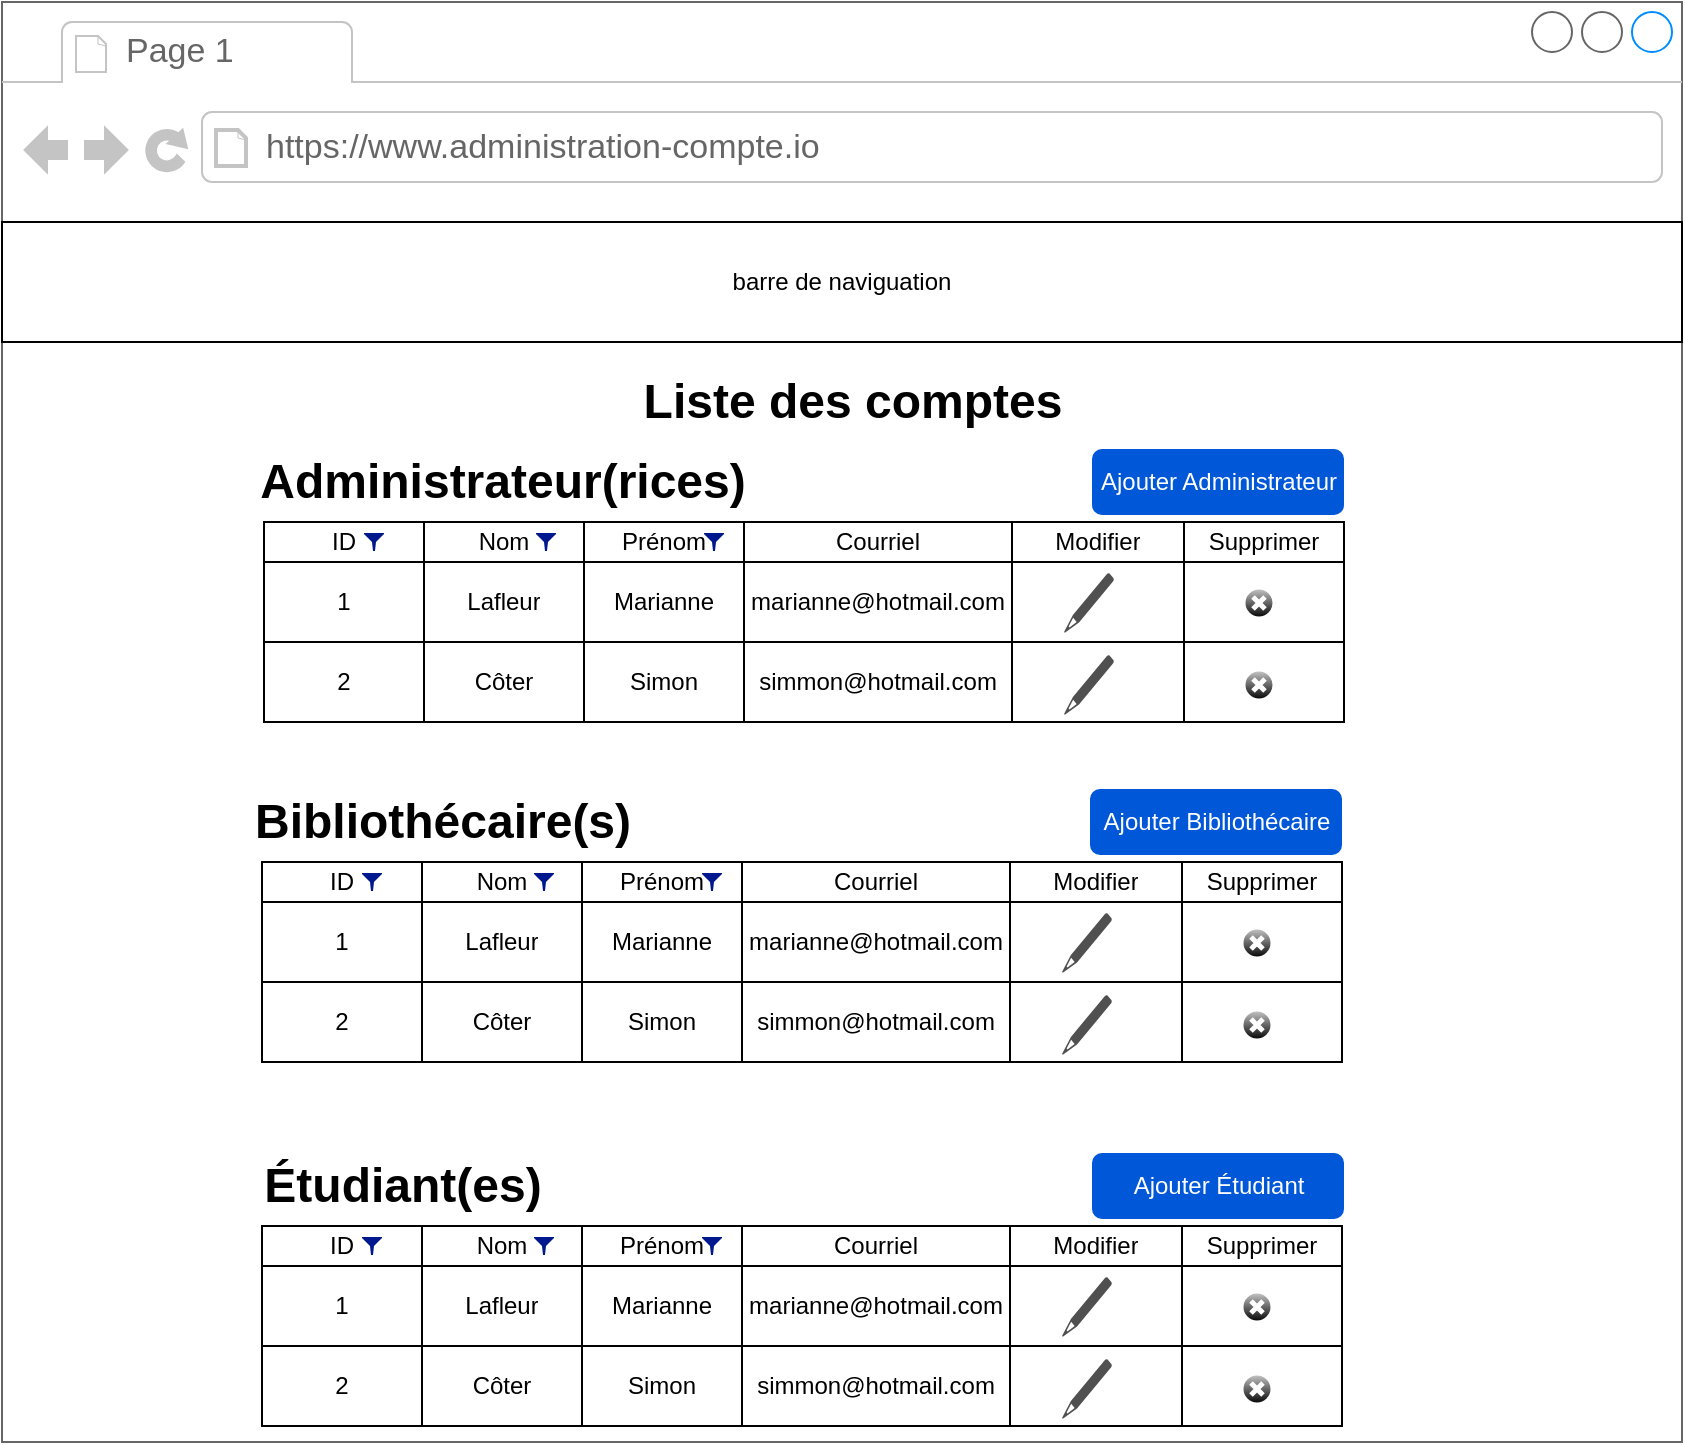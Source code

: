 <mxfile version="20.2.3" type="device"><diagram id="u2oEndh4WiL02rRRweDm" name="Page-1"><mxGraphModel dx="1598" dy="811" grid="1" gridSize="10" guides="1" tooltips="1" connect="1" arrows="1" fold="1" page="1" pageScale="1" pageWidth="850" pageHeight="1100" math="0" shadow="0"><root><mxCell id="0"/><mxCell id="1" parent="0"/><mxCell id="nDLOxH1F5XzUPHNnTNfy-1" value="" style="strokeWidth=1;shadow=0;dashed=0;align=center;html=1;shape=mxgraph.mockup.containers.browserWindow;rSize=0;strokeColor=#666666;strokeColor2=#008cff;strokeColor3=#c4c4c4;mainText=,;recursiveResize=0;" vertex="1" parent="1"><mxGeometry y="20" width="840" height="720" as="geometry"/></mxCell><mxCell id="nDLOxH1F5XzUPHNnTNfy-2" value="Page 1" style="strokeWidth=1;shadow=0;dashed=0;align=center;html=1;shape=mxgraph.mockup.containers.anchor;fontSize=17;fontColor=#666666;align=left;" vertex="1" parent="nDLOxH1F5XzUPHNnTNfy-1"><mxGeometry x="60" y="12" width="110" height="26" as="geometry"/></mxCell><mxCell id="nDLOxH1F5XzUPHNnTNfy-3" value="https://www.administration-compte.io" style="strokeWidth=1;shadow=0;dashed=0;align=center;html=1;shape=mxgraph.mockup.containers.anchor;rSize=0;fontSize=17;fontColor=#666666;align=left;" vertex="1" parent="nDLOxH1F5XzUPHNnTNfy-1"><mxGeometry x="130" y="60" width="250" height="26" as="geometry"/></mxCell><mxCell id="nDLOxH1F5XzUPHNnTNfy-4" value="barre de naviguation" style="rounded=0;whiteSpace=wrap;html=1;" vertex="1" parent="nDLOxH1F5XzUPHNnTNfy-1"><mxGeometry y="110" width="840" height="60" as="geometry"/></mxCell><mxCell id="nDLOxH1F5XzUPHNnTNfy-5" value="Liste des comptes" style="text;strokeColor=none;fillColor=none;html=1;fontSize=24;fontStyle=1;verticalAlign=middle;align=center;" vertex="1" parent="nDLOxH1F5XzUPHNnTNfy-1"><mxGeometry x="375" y="180" width="100" height="40" as="geometry"/></mxCell><mxCell id="nDLOxH1F5XzUPHNnTNfy-29" value="" style="shape=table;html=1;whiteSpace=wrap;startSize=0;container=1;collapsible=0;childLayout=tableLayout;" vertex="1" parent="nDLOxH1F5XzUPHNnTNfy-1"><mxGeometry x="131" y="260" width="240" height="100" as="geometry"/></mxCell><mxCell id="nDLOxH1F5XzUPHNnTNfy-30" value="" style="shape=tableRow;horizontal=0;startSize=0;swimlaneHead=0;swimlaneBody=0;top=0;left=0;bottom=0;right=0;collapsible=0;dropTarget=0;fillColor=none;points=[[0,0.5],[1,0.5]];portConstraint=eastwest;" vertex="1" parent="nDLOxH1F5XzUPHNnTNfy-29"><mxGeometry width="240" height="20" as="geometry"/></mxCell><mxCell id="nDLOxH1F5XzUPHNnTNfy-31" value="ID" style="shape=partialRectangle;html=1;whiteSpace=wrap;connectable=0;fillColor=none;top=0;left=0;bottom=0;right=0;overflow=hidden;" vertex="1" parent="nDLOxH1F5XzUPHNnTNfy-30"><mxGeometry width="80" height="20" as="geometry"><mxRectangle width="80" height="20" as="alternateBounds"/></mxGeometry></mxCell><mxCell id="nDLOxH1F5XzUPHNnTNfy-32" value="Nom" style="shape=partialRectangle;html=1;whiteSpace=wrap;connectable=0;fillColor=none;top=0;left=0;bottom=0;right=0;overflow=hidden;" vertex="1" parent="nDLOxH1F5XzUPHNnTNfy-30"><mxGeometry x="80" width="80" height="20" as="geometry"><mxRectangle width="80" height="20" as="alternateBounds"/></mxGeometry></mxCell><mxCell id="nDLOxH1F5XzUPHNnTNfy-33" value="Prénom" style="shape=partialRectangle;html=1;whiteSpace=wrap;connectable=0;fillColor=none;top=0;left=0;bottom=0;right=0;overflow=hidden;" vertex="1" parent="nDLOxH1F5XzUPHNnTNfy-30"><mxGeometry x="160" width="80" height="20" as="geometry"><mxRectangle width="80" height="20" as="alternateBounds"/></mxGeometry></mxCell><mxCell id="nDLOxH1F5XzUPHNnTNfy-34" value="" style="shape=tableRow;horizontal=0;startSize=0;swimlaneHead=0;swimlaneBody=0;top=0;left=0;bottom=0;right=0;collapsible=0;dropTarget=0;fillColor=none;points=[[0,0.5],[1,0.5]];portConstraint=eastwest;" vertex="1" parent="nDLOxH1F5XzUPHNnTNfy-29"><mxGeometry y="20" width="240" height="40" as="geometry"/></mxCell><mxCell id="nDLOxH1F5XzUPHNnTNfy-35" value="1" style="shape=partialRectangle;html=1;whiteSpace=wrap;connectable=0;fillColor=none;top=0;left=0;bottom=0;right=0;overflow=hidden;" vertex="1" parent="nDLOxH1F5XzUPHNnTNfy-34"><mxGeometry width="80" height="40" as="geometry"><mxRectangle width="80" height="40" as="alternateBounds"/></mxGeometry></mxCell><mxCell id="nDLOxH1F5XzUPHNnTNfy-36" value="Lafleur" style="shape=partialRectangle;html=1;whiteSpace=wrap;connectable=0;fillColor=none;top=0;left=0;bottom=0;right=0;overflow=hidden;" vertex="1" parent="nDLOxH1F5XzUPHNnTNfy-34"><mxGeometry x="80" width="80" height="40" as="geometry"><mxRectangle width="80" height="40" as="alternateBounds"/></mxGeometry></mxCell><mxCell id="nDLOxH1F5XzUPHNnTNfy-37" value="Marianne" style="shape=partialRectangle;html=1;whiteSpace=wrap;connectable=0;fillColor=none;top=0;left=0;bottom=0;right=0;overflow=hidden;" vertex="1" parent="nDLOxH1F5XzUPHNnTNfy-34"><mxGeometry x="160" width="80" height="40" as="geometry"><mxRectangle width="80" height="40" as="alternateBounds"/></mxGeometry></mxCell><mxCell id="nDLOxH1F5XzUPHNnTNfy-38" value="" style="shape=tableRow;horizontal=0;startSize=0;swimlaneHead=0;swimlaneBody=0;top=0;left=0;bottom=0;right=0;collapsible=0;dropTarget=0;fillColor=none;points=[[0,0.5],[1,0.5]];portConstraint=eastwest;" vertex="1" parent="nDLOxH1F5XzUPHNnTNfy-29"><mxGeometry y="60" width="240" height="40" as="geometry"/></mxCell><mxCell id="nDLOxH1F5XzUPHNnTNfy-39" value="2" style="shape=partialRectangle;html=1;whiteSpace=wrap;connectable=0;fillColor=none;top=0;left=0;bottom=0;right=0;overflow=hidden;" vertex="1" parent="nDLOxH1F5XzUPHNnTNfy-38"><mxGeometry width="80" height="40" as="geometry"><mxRectangle width="80" height="40" as="alternateBounds"/></mxGeometry></mxCell><mxCell id="nDLOxH1F5XzUPHNnTNfy-40" value="Côter" style="shape=partialRectangle;html=1;whiteSpace=wrap;connectable=0;fillColor=none;top=0;left=0;bottom=0;right=0;overflow=hidden;" vertex="1" parent="nDLOxH1F5XzUPHNnTNfy-38"><mxGeometry x="80" width="80" height="40" as="geometry"><mxRectangle width="80" height="40" as="alternateBounds"/></mxGeometry></mxCell><mxCell id="nDLOxH1F5XzUPHNnTNfy-41" value="Simon" style="shape=partialRectangle;html=1;whiteSpace=wrap;connectable=0;fillColor=none;top=0;left=0;bottom=0;right=0;overflow=hidden;pointerEvents=1;" vertex="1" parent="nDLOxH1F5XzUPHNnTNfy-38"><mxGeometry x="160" width="80" height="40" as="geometry"><mxRectangle width="80" height="40" as="alternateBounds"/></mxGeometry></mxCell><mxCell id="nDLOxH1F5XzUPHNnTNfy-47" value="" style="shape=table;html=1;whiteSpace=wrap;startSize=0;container=1;collapsible=0;childLayout=tableLayout;" vertex="1" parent="nDLOxH1F5XzUPHNnTNfy-1"><mxGeometry x="371" y="260" width="300" height="100" as="geometry"/></mxCell><mxCell id="nDLOxH1F5XzUPHNnTNfy-48" value="" style="shape=tableRow;horizontal=0;startSize=0;swimlaneHead=0;swimlaneBody=0;top=0;left=0;bottom=0;right=0;collapsible=0;dropTarget=0;fillColor=none;points=[[0,0.5],[1,0.5]];portConstraint=eastwest;" vertex="1" parent="nDLOxH1F5XzUPHNnTNfy-47"><mxGeometry width="300" height="20" as="geometry"/></mxCell><mxCell id="nDLOxH1F5XzUPHNnTNfy-49" value="Courriel" style="shape=partialRectangle;html=1;whiteSpace=wrap;connectable=0;fillColor=none;top=0;left=0;bottom=0;right=0;overflow=hidden;" vertex="1" parent="nDLOxH1F5XzUPHNnTNfy-48"><mxGeometry width="134" height="20" as="geometry"><mxRectangle width="134" height="20" as="alternateBounds"/></mxGeometry></mxCell><mxCell id="nDLOxH1F5XzUPHNnTNfy-50" value="Modifier" style="shape=partialRectangle;html=1;whiteSpace=wrap;connectable=0;fillColor=none;top=0;left=0;bottom=0;right=0;overflow=hidden;" vertex="1" parent="nDLOxH1F5XzUPHNnTNfy-48"><mxGeometry x="134" width="86" height="20" as="geometry"><mxRectangle width="86" height="20" as="alternateBounds"/></mxGeometry></mxCell><mxCell id="nDLOxH1F5XzUPHNnTNfy-51" value="Supprimer" style="shape=partialRectangle;html=1;whiteSpace=wrap;connectable=0;fillColor=none;top=0;left=0;bottom=0;right=0;overflow=hidden;" vertex="1" parent="nDLOxH1F5XzUPHNnTNfy-48"><mxGeometry x="220" width="80" height="20" as="geometry"><mxRectangle width="80" height="20" as="alternateBounds"/></mxGeometry></mxCell><mxCell id="nDLOxH1F5XzUPHNnTNfy-52" value="" style="shape=tableRow;horizontal=0;startSize=0;swimlaneHead=0;swimlaneBody=0;top=0;left=0;bottom=0;right=0;collapsible=0;dropTarget=0;fillColor=none;points=[[0,0.5],[1,0.5]];portConstraint=eastwest;" vertex="1" parent="nDLOxH1F5XzUPHNnTNfy-47"><mxGeometry y="20" width="300" height="40" as="geometry"/></mxCell><mxCell id="nDLOxH1F5XzUPHNnTNfy-53" value="marianne@hotmail.com" style="shape=partialRectangle;html=1;whiteSpace=wrap;connectable=0;fillColor=none;top=0;left=0;bottom=0;right=0;overflow=hidden;" vertex="1" parent="nDLOxH1F5XzUPHNnTNfy-52"><mxGeometry width="134" height="40" as="geometry"><mxRectangle width="134" height="40" as="alternateBounds"/></mxGeometry></mxCell><mxCell id="nDLOxH1F5XzUPHNnTNfy-54" value="" style="shape=partialRectangle;html=1;whiteSpace=wrap;connectable=0;fillColor=none;top=0;left=0;bottom=0;right=0;overflow=hidden;" vertex="1" parent="nDLOxH1F5XzUPHNnTNfy-52"><mxGeometry x="134" width="86" height="40" as="geometry"><mxRectangle width="86" height="40" as="alternateBounds"/></mxGeometry></mxCell><mxCell id="nDLOxH1F5XzUPHNnTNfy-55" value="" style="shape=partialRectangle;html=1;whiteSpace=wrap;connectable=0;fillColor=none;top=0;left=0;bottom=0;right=0;overflow=hidden;" vertex="1" parent="nDLOxH1F5XzUPHNnTNfy-52"><mxGeometry x="220" width="80" height="40" as="geometry"><mxRectangle width="80" height="40" as="alternateBounds"/></mxGeometry></mxCell><mxCell id="nDLOxH1F5XzUPHNnTNfy-56" value="" style="shape=tableRow;horizontal=0;startSize=0;swimlaneHead=0;swimlaneBody=0;top=0;left=0;bottom=0;right=0;collapsible=0;dropTarget=0;fillColor=none;points=[[0,0.5],[1,0.5]];portConstraint=eastwest;" vertex="1" parent="nDLOxH1F5XzUPHNnTNfy-47"><mxGeometry y="60" width="300" height="40" as="geometry"/></mxCell><mxCell id="nDLOxH1F5XzUPHNnTNfy-57" value="simmon@hotmail.com" style="shape=partialRectangle;html=1;whiteSpace=wrap;connectable=0;fillColor=none;top=0;left=0;bottom=0;right=0;overflow=hidden;" vertex="1" parent="nDLOxH1F5XzUPHNnTNfy-56"><mxGeometry width="134" height="40" as="geometry"><mxRectangle width="134" height="40" as="alternateBounds"/></mxGeometry></mxCell><mxCell id="nDLOxH1F5XzUPHNnTNfy-58" value="" style="shape=partialRectangle;html=1;whiteSpace=wrap;connectable=0;fillColor=none;top=0;left=0;bottom=0;right=0;overflow=hidden;" vertex="1" parent="nDLOxH1F5XzUPHNnTNfy-56"><mxGeometry x="134" width="86" height="40" as="geometry"><mxRectangle width="86" height="40" as="alternateBounds"/></mxGeometry></mxCell><mxCell id="nDLOxH1F5XzUPHNnTNfy-59" value="" style="shape=partialRectangle;html=1;whiteSpace=wrap;connectable=0;fillColor=none;top=0;left=0;bottom=0;right=0;overflow=hidden;pointerEvents=1;" vertex="1" parent="nDLOxH1F5XzUPHNnTNfy-56"><mxGeometry x="220" width="80" height="40" as="geometry"><mxRectangle width="80" height="40" as="alternateBounds"/></mxGeometry></mxCell><mxCell id="nDLOxH1F5XzUPHNnTNfy-46" value="" style="sketch=0;aspect=fixed;pointerEvents=1;shadow=0;dashed=0;html=1;strokeColor=none;labelPosition=center;verticalLabelPosition=bottom;verticalAlign=top;align=center;fillColor=#00188D;shape=mxgraph.mscae.enterprise.filter" vertex="1" parent="nDLOxH1F5XzUPHNnTNfy-1"><mxGeometry x="181" y="265.5" width="10" height="9" as="geometry"/></mxCell><mxCell id="nDLOxH1F5XzUPHNnTNfy-61" value="" style="verticalLabelPosition=bottom;verticalAlign=top;html=1;shadow=0;dashed=0;strokeWidth=1;shape=mxgraph.ios.iDeleteApp;fillColor=#cccccc;fillColor2=#000000;strokeColor=#ffffff;sketch=0;" vertex="1" parent="nDLOxH1F5XzUPHNnTNfy-1"><mxGeometry x="621" y="293" width="15" height="15" as="geometry"/></mxCell><mxCell id="nDLOxH1F5XzUPHNnTNfy-62" value="" style="verticalLabelPosition=bottom;verticalAlign=top;html=1;shadow=0;dashed=0;strokeWidth=1;shape=mxgraph.ios.iDeleteApp;fillColor=#cccccc;fillColor2=#000000;strokeColor=#ffffff;sketch=0;" vertex="1" parent="nDLOxH1F5XzUPHNnTNfy-1"><mxGeometry x="621" y="334" width="15" height="15" as="geometry"/></mxCell><mxCell id="nDLOxH1F5XzUPHNnTNfy-63" value="" style="sketch=0;aspect=fixed;pointerEvents=1;shadow=0;dashed=0;html=1;strokeColor=none;labelPosition=center;verticalLabelPosition=bottom;verticalAlign=top;align=center;fillColor=#00188D;shape=mxgraph.mscae.enterprise.filter" vertex="1" parent="nDLOxH1F5XzUPHNnTNfy-1"><mxGeometry x="267" y="265.5" width="10" height="9" as="geometry"/></mxCell><mxCell id="nDLOxH1F5XzUPHNnTNfy-64" value="" style="sketch=0;aspect=fixed;pointerEvents=1;shadow=0;dashed=0;html=1;strokeColor=none;labelPosition=center;verticalLabelPosition=bottom;verticalAlign=top;align=center;fillColor=#00188D;shape=mxgraph.mscae.enterprise.filter" vertex="1" parent="nDLOxH1F5XzUPHNnTNfy-1"><mxGeometry x="351" y="265.5" width="10" height="9" as="geometry"/></mxCell><mxCell id="nDLOxH1F5XzUPHNnTNfy-67" value="" style="sketch=0;pointerEvents=1;shadow=0;dashed=0;html=1;strokeColor=none;fillColor=#505050;labelPosition=center;verticalLabelPosition=bottom;verticalAlign=top;outlineConnect=0;align=center;shape=mxgraph.office.concepts.writing_pencil;" vertex="1" parent="nDLOxH1F5XzUPHNnTNfy-1"><mxGeometry x="531" y="285.5" width="25" height="30" as="geometry"/></mxCell><mxCell id="nDLOxH1F5XzUPHNnTNfy-68" value="" style="sketch=0;pointerEvents=1;shadow=0;dashed=0;html=1;strokeColor=none;fillColor=#505050;labelPosition=center;verticalLabelPosition=bottom;verticalAlign=top;outlineConnect=0;align=center;shape=mxgraph.office.concepts.writing_pencil;" vertex="1" parent="nDLOxH1F5XzUPHNnTNfy-1"><mxGeometry x="531" y="326.5" width="25" height="30" as="geometry"/></mxCell><mxCell id="nDLOxH1F5XzUPHNnTNfy-69" value="Ajouter Administrateur" style="rounded=1;fillColor=#0057D8;align=center;strokeColor=none;html=1;fontColor=#ffffff;fontSize=12;sketch=0;" vertex="1" parent="nDLOxH1F5XzUPHNnTNfy-1"><mxGeometry x="545" y="223.5" width="126" height="33" as="geometry"/></mxCell><mxCell id="nDLOxH1F5XzUPHNnTNfy-71" value="Administrateur(rices)" style="text;strokeColor=none;fillColor=none;html=1;fontSize=24;fontStyle=1;verticalAlign=middle;align=center;" vertex="1" parent="nDLOxH1F5XzUPHNnTNfy-1"><mxGeometry x="200" y="220" width="100" height="40" as="geometry"/></mxCell><mxCell id="nDLOxH1F5XzUPHNnTNfy-72" value="" style="shape=table;html=1;whiteSpace=wrap;startSize=0;container=1;collapsible=0;childLayout=tableLayout;" vertex="1" parent="nDLOxH1F5XzUPHNnTNfy-1"><mxGeometry x="130" y="430" width="240" height="100" as="geometry"/></mxCell><mxCell id="nDLOxH1F5XzUPHNnTNfy-73" value="" style="shape=tableRow;horizontal=0;startSize=0;swimlaneHead=0;swimlaneBody=0;top=0;left=0;bottom=0;right=0;collapsible=0;dropTarget=0;fillColor=none;points=[[0,0.5],[1,0.5]];portConstraint=eastwest;" vertex="1" parent="nDLOxH1F5XzUPHNnTNfy-72"><mxGeometry width="240" height="20" as="geometry"/></mxCell><mxCell id="nDLOxH1F5XzUPHNnTNfy-74" value="ID" style="shape=partialRectangle;html=1;whiteSpace=wrap;connectable=0;fillColor=none;top=0;left=0;bottom=0;right=0;overflow=hidden;" vertex="1" parent="nDLOxH1F5XzUPHNnTNfy-73"><mxGeometry width="80" height="20" as="geometry"><mxRectangle width="80" height="20" as="alternateBounds"/></mxGeometry></mxCell><mxCell id="nDLOxH1F5XzUPHNnTNfy-75" value="Nom" style="shape=partialRectangle;html=1;whiteSpace=wrap;connectable=0;fillColor=none;top=0;left=0;bottom=0;right=0;overflow=hidden;" vertex="1" parent="nDLOxH1F5XzUPHNnTNfy-73"><mxGeometry x="80" width="80" height="20" as="geometry"><mxRectangle width="80" height="20" as="alternateBounds"/></mxGeometry></mxCell><mxCell id="nDLOxH1F5XzUPHNnTNfy-76" value="Prénom" style="shape=partialRectangle;html=1;whiteSpace=wrap;connectable=0;fillColor=none;top=0;left=0;bottom=0;right=0;overflow=hidden;" vertex="1" parent="nDLOxH1F5XzUPHNnTNfy-73"><mxGeometry x="160" width="80" height="20" as="geometry"><mxRectangle width="80" height="20" as="alternateBounds"/></mxGeometry></mxCell><mxCell id="nDLOxH1F5XzUPHNnTNfy-77" value="" style="shape=tableRow;horizontal=0;startSize=0;swimlaneHead=0;swimlaneBody=0;top=0;left=0;bottom=0;right=0;collapsible=0;dropTarget=0;fillColor=none;points=[[0,0.5],[1,0.5]];portConstraint=eastwest;" vertex="1" parent="nDLOxH1F5XzUPHNnTNfy-72"><mxGeometry y="20" width="240" height="40" as="geometry"/></mxCell><mxCell id="nDLOxH1F5XzUPHNnTNfy-78" value="1" style="shape=partialRectangle;html=1;whiteSpace=wrap;connectable=0;fillColor=none;top=0;left=0;bottom=0;right=0;overflow=hidden;" vertex="1" parent="nDLOxH1F5XzUPHNnTNfy-77"><mxGeometry width="80" height="40" as="geometry"><mxRectangle width="80" height="40" as="alternateBounds"/></mxGeometry></mxCell><mxCell id="nDLOxH1F5XzUPHNnTNfy-79" value="Lafleur" style="shape=partialRectangle;html=1;whiteSpace=wrap;connectable=0;fillColor=none;top=0;left=0;bottom=0;right=0;overflow=hidden;" vertex="1" parent="nDLOxH1F5XzUPHNnTNfy-77"><mxGeometry x="80" width="80" height="40" as="geometry"><mxRectangle width="80" height="40" as="alternateBounds"/></mxGeometry></mxCell><mxCell id="nDLOxH1F5XzUPHNnTNfy-80" value="Marianne" style="shape=partialRectangle;html=1;whiteSpace=wrap;connectable=0;fillColor=none;top=0;left=0;bottom=0;right=0;overflow=hidden;" vertex="1" parent="nDLOxH1F5XzUPHNnTNfy-77"><mxGeometry x="160" width="80" height="40" as="geometry"><mxRectangle width="80" height="40" as="alternateBounds"/></mxGeometry></mxCell><mxCell id="nDLOxH1F5XzUPHNnTNfy-81" value="" style="shape=tableRow;horizontal=0;startSize=0;swimlaneHead=0;swimlaneBody=0;top=0;left=0;bottom=0;right=0;collapsible=0;dropTarget=0;fillColor=none;points=[[0,0.5],[1,0.5]];portConstraint=eastwest;" vertex="1" parent="nDLOxH1F5XzUPHNnTNfy-72"><mxGeometry y="60" width="240" height="40" as="geometry"/></mxCell><mxCell id="nDLOxH1F5XzUPHNnTNfy-82" value="2" style="shape=partialRectangle;html=1;whiteSpace=wrap;connectable=0;fillColor=none;top=0;left=0;bottom=0;right=0;overflow=hidden;" vertex="1" parent="nDLOxH1F5XzUPHNnTNfy-81"><mxGeometry width="80" height="40" as="geometry"><mxRectangle width="80" height="40" as="alternateBounds"/></mxGeometry></mxCell><mxCell id="nDLOxH1F5XzUPHNnTNfy-83" value="Côter" style="shape=partialRectangle;html=1;whiteSpace=wrap;connectable=0;fillColor=none;top=0;left=0;bottom=0;right=0;overflow=hidden;" vertex="1" parent="nDLOxH1F5XzUPHNnTNfy-81"><mxGeometry x="80" width="80" height="40" as="geometry"><mxRectangle width="80" height="40" as="alternateBounds"/></mxGeometry></mxCell><mxCell id="nDLOxH1F5XzUPHNnTNfy-84" value="Simon" style="shape=partialRectangle;html=1;whiteSpace=wrap;connectable=0;fillColor=none;top=0;left=0;bottom=0;right=0;overflow=hidden;pointerEvents=1;" vertex="1" parent="nDLOxH1F5XzUPHNnTNfy-81"><mxGeometry x="160" width="80" height="40" as="geometry"><mxRectangle width="80" height="40" as="alternateBounds"/></mxGeometry></mxCell><mxCell id="nDLOxH1F5XzUPHNnTNfy-85" value="" style="shape=table;html=1;whiteSpace=wrap;startSize=0;container=1;collapsible=0;childLayout=tableLayout;" vertex="1" parent="nDLOxH1F5XzUPHNnTNfy-1"><mxGeometry x="370" y="430" width="300" height="100" as="geometry"/></mxCell><mxCell id="nDLOxH1F5XzUPHNnTNfy-86" value="" style="shape=tableRow;horizontal=0;startSize=0;swimlaneHead=0;swimlaneBody=0;top=0;left=0;bottom=0;right=0;collapsible=0;dropTarget=0;fillColor=none;points=[[0,0.5],[1,0.5]];portConstraint=eastwest;" vertex="1" parent="nDLOxH1F5XzUPHNnTNfy-85"><mxGeometry width="300" height="20" as="geometry"/></mxCell><mxCell id="nDLOxH1F5XzUPHNnTNfy-87" value="Courriel" style="shape=partialRectangle;html=1;whiteSpace=wrap;connectable=0;fillColor=none;top=0;left=0;bottom=0;right=0;overflow=hidden;" vertex="1" parent="nDLOxH1F5XzUPHNnTNfy-86"><mxGeometry width="134" height="20" as="geometry"><mxRectangle width="134" height="20" as="alternateBounds"/></mxGeometry></mxCell><mxCell id="nDLOxH1F5XzUPHNnTNfy-88" value="Modifier" style="shape=partialRectangle;html=1;whiteSpace=wrap;connectable=0;fillColor=none;top=0;left=0;bottom=0;right=0;overflow=hidden;" vertex="1" parent="nDLOxH1F5XzUPHNnTNfy-86"><mxGeometry x="134" width="86" height="20" as="geometry"><mxRectangle width="86" height="20" as="alternateBounds"/></mxGeometry></mxCell><mxCell id="nDLOxH1F5XzUPHNnTNfy-89" value="Supprimer" style="shape=partialRectangle;html=1;whiteSpace=wrap;connectable=0;fillColor=none;top=0;left=0;bottom=0;right=0;overflow=hidden;" vertex="1" parent="nDLOxH1F5XzUPHNnTNfy-86"><mxGeometry x="220" width="80" height="20" as="geometry"><mxRectangle width="80" height="20" as="alternateBounds"/></mxGeometry></mxCell><mxCell id="nDLOxH1F5XzUPHNnTNfy-90" value="" style="shape=tableRow;horizontal=0;startSize=0;swimlaneHead=0;swimlaneBody=0;top=0;left=0;bottom=0;right=0;collapsible=0;dropTarget=0;fillColor=none;points=[[0,0.5],[1,0.5]];portConstraint=eastwest;" vertex="1" parent="nDLOxH1F5XzUPHNnTNfy-85"><mxGeometry y="20" width="300" height="40" as="geometry"/></mxCell><mxCell id="nDLOxH1F5XzUPHNnTNfy-91" value="marianne@hotmail.com" style="shape=partialRectangle;html=1;whiteSpace=wrap;connectable=0;fillColor=none;top=0;left=0;bottom=0;right=0;overflow=hidden;" vertex="1" parent="nDLOxH1F5XzUPHNnTNfy-90"><mxGeometry width="134" height="40" as="geometry"><mxRectangle width="134" height="40" as="alternateBounds"/></mxGeometry></mxCell><mxCell id="nDLOxH1F5XzUPHNnTNfy-92" value="" style="shape=partialRectangle;html=1;whiteSpace=wrap;connectable=0;fillColor=none;top=0;left=0;bottom=0;right=0;overflow=hidden;" vertex="1" parent="nDLOxH1F5XzUPHNnTNfy-90"><mxGeometry x="134" width="86" height="40" as="geometry"><mxRectangle width="86" height="40" as="alternateBounds"/></mxGeometry></mxCell><mxCell id="nDLOxH1F5XzUPHNnTNfy-93" value="" style="shape=partialRectangle;html=1;whiteSpace=wrap;connectable=0;fillColor=none;top=0;left=0;bottom=0;right=0;overflow=hidden;" vertex="1" parent="nDLOxH1F5XzUPHNnTNfy-90"><mxGeometry x="220" width="80" height="40" as="geometry"><mxRectangle width="80" height="40" as="alternateBounds"/></mxGeometry></mxCell><mxCell id="nDLOxH1F5XzUPHNnTNfy-94" value="" style="shape=tableRow;horizontal=0;startSize=0;swimlaneHead=0;swimlaneBody=0;top=0;left=0;bottom=0;right=0;collapsible=0;dropTarget=0;fillColor=none;points=[[0,0.5],[1,0.5]];portConstraint=eastwest;" vertex="1" parent="nDLOxH1F5XzUPHNnTNfy-85"><mxGeometry y="60" width="300" height="40" as="geometry"/></mxCell><mxCell id="nDLOxH1F5XzUPHNnTNfy-95" value="simmon@hotmail.com" style="shape=partialRectangle;html=1;whiteSpace=wrap;connectable=0;fillColor=none;top=0;left=0;bottom=0;right=0;overflow=hidden;" vertex="1" parent="nDLOxH1F5XzUPHNnTNfy-94"><mxGeometry width="134" height="40" as="geometry"><mxRectangle width="134" height="40" as="alternateBounds"/></mxGeometry></mxCell><mxCell id="nDLOxH1F5XzUPHNnTNfy-96" value="" style="shape=partialRectangle;html=1;whiteSpace=wrap;connectable=0;fillColor=none;top=0;left=0;bottom=0;right=0;overflow=hidden;" vertex="1" parent="nDLOxH1F5XzUPHNnTNfy-94"><mxGeometry x="134" width="86" height="40" as="geometry"><mxRectangle width="86" height="40" as="alternateBounds"/></mxGeometry></mxCell><mxCell id="nDLOxH1F5XzUPHNnTNfy-97" value="" style="shape=partialRectangle;html=1;whiteSpace=wrap;connectable=0;fillColor=none;top=0;left=0;bottom=0;right=0;overflow=hidden;pointerEvents=1;" vertex="1" parent="nDLOxH1F5XzUPHNnTNfy-94"><mxGeometry x="220" width="80" height="40" as="geometry"><mxRectangle width="80" height="40" as="alternateBounds"/></mxGeometry></mxCell><mxCell id="nDLOxH1F5XzUPHNnTNfy-98" value="" style="sketch=0;aspect=fixed;pointerEvents=1;shadow=0;dashed=0;html=1;strokeColor=none;labelPosition=center;verticalLabelPosition=bottom;verticalAlign=top;align=center;fillColor=#00188D;shape=mxgraph.mscae.enterprise.filter" vertex="1" parent="nDLOxH1F5XzUPHNnTNfy-1"><mxGeometry x="180" y="435.5" width="10" height="9" as="geometry"/></mxCell><mxCell id="nDLOxH1F5XzUPHNnTNfy-99" value="" style="verticalLabelPosition=bottom;verticalAlign=top;html=1;shadow=0;dashed=0;strokeWidth=1;shape=mxgraph.ios.iDeleteApp;fillColor=#cccccc;fillColor2=#000000;strokeColor=#ffffff;sketch=0;" vertex="1" parent="nDLOxH1F5XzUPHNnTNfy-1"><mxGeometry x="620" y="463" width="15" height="15" as="geometry"/></mxCell><mxCell id="nDLOxH1F5XzUPHNnTNfy-100" value="" style="verticalLabelPosition=bottom;verticalAlign=top;html=1;shadow=0;dashed=0;strokeWidth=1;shape=mxgraph.ios.iDeleteApp;fillColor=#cccccc;fillColor2=#000000;strokeColor=#ffffff;sketch=0;" vertex="1" parent="nDLOxH1F5XzUPHNnTNfy-1"><mxGeometry x="620" y="504" width="15" height="15" as="geometry"/></mxCell><mxCell id="nDLOxH1F5XzUPHNnTNfy-101" value="" style="sketch=0;aspect=fixed;pointerEvents=1;shadow=0;dashed=0;html=1;strokeColor=none;labelPosition=center;verticalLabelPosition=bottom;verticalAlign=top;align=center;fillColor=#00188D;shape=mxgraph.mscae.enterprise.filter" vertex="1" parent="nDLOxH1F5XzUPHNnTNfy-1"><mxGeometry x="266" y="435.5" width="10" height="9" as="geometry"/></mxCell><mxCell id="nDLOxH1F5XzUPHNnTNfy-102" value="" style="sketch=0;aspect=fixed;pointerEvents=1;shadow=0;dashed=0;html=1;strokeColor=none;labelPosition=center;verticalLabelPosition=bottom;verticalAlign=top;align=center;fillColor=#00188D;shape=mxgraph.mscae.enterprise.filter" vertex="1" parent="nDLOxH1F5XzUPHNnTNfy-1"><mxGeometry x="350" y="435.5" width="10" height="9" as="geometry"/></mxCell><mxCell id="nDLOxH1F5XzUPHNnTNfy-103" value="" style="sketch=0;pointerEvents=1;shadow=0;dashed=0;html=1;strokeColor=none;fillColor=#505050;labelPosition=center;verticalLabelPosition=bottom;verticalAlign=top;outlineConnect=0;align=center;shape=mxgraph.office.concepts.writing_pencil;" vertex="1" parent="nDLOxH1F5XzUPHNnTNfy-1"><mxGeometry x="530" y="455.5" width="25" height="30" as="geometry"/></mxCell><mxCell id="nDLOxH1F5XzUPHNnTNfy-104" value="" style="sketch=0;pointerEvents=1;shadow=0;dashed=0;html=1;strokeColor=none;fillColor=#505050;labelPosition=center;verticalLabelPosition=bottom;verticalAlign=top;outlineConnect=0;align=center;shape=mxgraph.office.concepts.writing_pencil;" vertex="1" parent="nDLOxH1F5XzUPHNnTNfy-1"><mxGeometry x="530" y="496.5" width="25" height="30" as="geometry"/></mxCell><mxCell id="nDLOxH1F5XzUPHNnTNfy-105" value="Ajouter Bibliothécaire" style="rounded=1;fillColor=#0057D8;align=center;strokeColor=none;html=1;fontColor=#ffffff;fontSize=12;sketch=0;" vertex="1" parent="nDLOxH1F5XzUPHNnTNfy-1"><mxGeometry x="544" y="393.5" width="126" height="33" as="geometry"/></mxCell><mxCell id="nDLOxH1F5XzUPHNnTNfy-106" value="Bibliothécaire(s)" style="text;strokeColor=none;fillColor=none;html=1;fontSize=24;fontStyle=1;verticalAlign=middle;align=center;" vertex="1" parent="nDLOxH1F5XzUPHNnTNfy-1"><mxGeometry x="170" y="390" width="100" height="40" as="geometry"/></mxCell><mxCell id="nDLOxH1F5XzUPHNnTNfy-142" value="" style="shape=table;html=1;whiteSpace=wrap;startSize=0;container=1;collapsible=0;childLayout=tableLayout;" vertex="1" parent="nDLOxH1F5XzUPHNnTNfy-1"><mxGeometry x="130" y="612" width="240" height="100" as="geometry"/></mxCell><mxCell id="nDLOxH1F5XzUPHNnTNfy-143" value="" style="shape=tableRow;horizontal=0;startSize=0;swimlaneHead=0;swimlaneBody=0;top=0;left=0;bottom=0;right=0;collapsible=0;dropTarget=0;fillColor=none;points=[[0,0.5],[1,0.5]];portConstraint=eastwest;" vertex="1" parent="nDLOxH1F5XzUPHNnTNfy-142"><mxGeometry width="240" height="20" as="geometry"/></mxCell><mxCell id="nDLOxH1F5XzUPHNnTNfy-144" value="ID" style="shape=partialRectangle;html=1;whiteSpace=wrap;connectable=0;fillColor=none;top=0;left=0;bottom=0;right=0;overflow=hidden;" vertex="1" parent="nDLOxH1F5XzUPHNnTNfy-143"><mxGeometry width="80" height="20" as="geometry"><mxRectangle width="80" height="20" as="alternateBounds"/></mxGeometry></mxCell><mxCell id="nDLOxH1F5XzUPHNnTNfy-145" value="Nom" style="shape=partialRectangle;html=1;whiteSpace=wrap;connectable=0;fillColor=none;top=0;left=0;bottom=0;right=0;overflow=hidden;" vertex="1" parent="nDLOxH1F5XzUPHNnTNfy-143"><mxGeometry x="80" width="80" height="20" as="geometry"><mxRectangle width="80" height="20" as="alternateBounds"/></mxGeometry></mxCell><mxCell id="nDLOxH1F5XzUPHNnTNfy-146" value="Prénom" style="shape=partialRectangle;html=1;whiteSpace=wrap;connectable=0;fillColor=none;top=0;left=0;bottom=0;right=0;overflow=hidden;" vertex="1" parent="nDLOxH1F5XzUPHNnTNfy-143"><mxGeometry x="160" width="80" height="20" as="geometry"><mxRectangle width="80" height="20" as="alternateBounds"/></mxGeometry></mxCell><mxCell id="nDLOxH1F5XzUPHNnTNfy-147" value="" style="shape=tableRow;horizontal=0;startSize=0;swimlaneHead=0;swimlaneBody=0;top=0;left=0;bottom=0;right=0;collapsible=0;dropTarget=0;fillColor=none;points=[[0,0.5],[1,0.5]];portConstraint=eastwest;" vertex="1" parent="nDLOxH1F5XzUPHNnTNfy-142"><mxGeometry y="20" width="240" height="40" as="geometry"/></mxCell><mxCell id="nDLOxH1F5XzUPHNnTNfy-148" value="1" style="shape=partialRectangle;html=1;whiteSpace=wrap;connectable=0;fillColor=none;top=0;left=0;bottom=0;right=0;overflow=hidden;" vertex="1" parent="nDLOxH1F5XzUPHNnTNfy-147"><mxGeometry width="80" height="40" as="geometry"><mxRectangle width="80" height="40" as="alternateBounds"/></mxGeometry></mxCell><mxCell id="nDLOxH1F5XzUPHNnTNfy-149" value="Lafleur" style="shape=partialRectangle;html=1;whiteSpace=wrap;connectable=0;fillColor=none;top=0;left=0;bottom=0;right=0;overflow=hidden;" vertex="1" parent="nDLOxH1F5XzUPHNnTNfy-147"><mxGeometry x="80" width="80" height="40" as="geometry"><mxRectangle width="80" height="40" as="alternateBounds"/></mxGeometry></mxCell><mxCell id="nDLOxH1F5XzUPHNnTNfy-150" value="Marianne" style="shape=partialRectangle;html=1;whiteSpace=wrap;connectable=0;fillColor=none;top=0;left=0;bottom=0;right=0;overflow=hidden;" vertex="1" parent="nDLOxH1F5XzUPHNnTNfy-147"><mxGeometry x="160" width="80" height="40" as="geometry"><mxRectangle width="80" height="40" as="alternateBounds"/></mxGeometry></mxCell><mxCell id="nDLOxH1F5XzUPHNnTNfy-151" value="" style="shape=tableRow;horizontal=0;startSize=0;swimlaneHead=0;swimlaneBody=0;top=0;left=0;bottom=0;right=0;collapsible=0;dropTarget=0;fillColor=none;points=[[0,0.5],[1,0.5]];portConstraint=eastwest;" vertex="1" parent="nDLOxH1F5XzUPHNnTNfy-142"><mxGeometry y="60" width="240" height="40" as="geometry"/></mxCell><mxCell id="nDLOxH1F5XzUPHNnTNfy-152" value="2" style="shape=partialRectangle;html=1;whiteSpace=wrap;connectable=0;fillColor=none;top=0;left=0;bottom=0;right=0;overflow=hidden;" vertex="1" parent="nDLOxH1F5XzUPHNnTNfy-151"><mxGeometry width="80" height="40" as="geometry"><mxRectangle width="80" height="40" as="alternateBounds"/></mxGeometry></mxCell><mxCell id="nDLOxH1F5XzUPHNnTNfy-153" value="Côter" style="shape=partialRectangle;html=1;whiteSpace=wrap;connectable=0;fillColor=none;top=0;left=0;bottom=0;right=0;overflow=hidden;" vertex="1" parent="nDLOxH1F5XzUPHNnTNfy-151"><mxGeometry x="80" width="80" height="40" as="geometry"><mxRectangle width="80" height="40" as="alternateBounds"/></mxGeometry></mxCell><mxCell id="nDLOxH1F5XzUPHNnTNfy-154" value="Simon" style="shape=partialRectangle;html=1;whiteSpace=wrap;connectable=0;fillColor=none;top=0;left=0;bottom=0;right=0;overflow=hidden;pointerEvents=1;" vertex="1" parent="nDLOxH1F5XzUPHNnTNfy-151"><mxGeometry x="160" width="80" height="40" as="geometry"><mxRectangle width="80" height="40" as="alternateBounds"/></mxGeometry></mxCell><mxCell id="nDLOxH1F5XzUPHNnTNfy-155" value="" style="shape=table;html=1;whiteSpace=wrap;startSize=0;container=1;collapsible=0;childLayout=tableLayout;" vertex="1" parent="nDLOxH1F5XzUPHNnTNfy-1"><mxGeometry x="370" y="612" width="300" height="100" as="geometry"/></mxCell><mxCell id="nDLOxH1F5XzUPHNnTNfy-156" value="" style="shape=tableRow;horizontal=0;startSize=0;swimlaneHead=0;swimlaneBody=0;top=0;left=0;bottom=0;right=0;collapsible=0;dropTarget=0;fillColor=none;points=[[0,0.5],[1,0.5]];portConstraint=eastwest;" vertex="1" parent="nDLOxH1F5XzUPHNnTNfy-155"><mxGeometry width="300" height="20" as="geometry"/></mxCell><mxCell id="nDLOxH1F5XzUPHNnTNfy-157" value="Courriel" style="shape=partialRectangle;html=1;whiteSpace=wrap;connectable=0;fillColor=none;top=0;left=0;bottom=0;right=0;overflow=hidden;" vertex="1" parent="nDLOxH1F5XzUPHNnTNfy-156"><mxGeometry width="134" height="20" as="geometry"><mxRectangle width="134" height="20" as="alternateBounds"/></mxGeometry></mxCell><mxCell id="nDLOxH1F5XzUPHNnTNfy-158" value="Modifier" style="shape=partialRectangle;html=1;whiteSpace=wrap;connectable=0;fillColor=none;top=0;left=0;bottom=0;right=0;overflow=hidden;" vertex="1" parent="nDLOxH1F5XzUPHNnTNfy-156"><mxGeometry x="134" width="86" height="20" as="geometry"><mxRectangle width="86" height="20" as="alternateBounds"/></mxGeometry></mxCell><mxCell id="nDLOxH1F5XzUPHNnTNfy-159" value="Supprimer" style="shape=partialRectangle;html=1;whiteSpace=wrap;connectable=0;fillColor=none;top=0;left=0;bottom=0;right=0;overflow=hidden;" vertex="1" parent="nDLOxH1F5XzUPHNnTNfy-156"><mxGeometry x="220" width="80" height="20" as="geometry"><mxRectangle width="80" height="20" as="alternateBounds"/></mxGeometry></mxCell><mxCell id="nDLOxH1F5XzUPHNnTNfy-160" value="" style="shape=tableRow;horizontal=0;startSize=0;swimlaneHead=0;swimlaneBody=0;top=0;left=0;bottom=0;right=0;collapsible=0;dropTarget=0;fillColor=none;points=[[0,0.5],[1,0.5]];portConstraint=eastwest;" vertex="1" parent="nDLOxH1F5XzUPHNnTNfy-155"><mxGeometry y="20" width="300" height="40" as="geometry"/></mxCell><mxCell id="nDLOxH1F5XzUPHNnTNfy-161" value="marianne@hotmail.com" style="shape=partialRectangle;html=1;whiteSpace=wrap;connectable=0;fillColor=none;top=0;left=0;bottom=0;right=0;overflow=hidden;" vertex="1" parent="nDLOxH1F5XzUPHNnTNfy-160"><mxGeometry width="134" height="40" as="geometry"><mxRectangle width="134" height="40" as="alternateBounds"/></mxGeometry></mxCell><mxCell id="nDLOxH1F5XzUPHNnTNfy-162" value="" style="shape=partialRectangle;html=1;whiteSpace=wrap;connectable=0;fillColor=none;top=0;left=0;bottom=0;right=0;overflow=hidden;" vertex="1" parent="nDLOxH1F5XzUPHNnTNfy-160"><mxGeometry x="134" width="86" height="40" as="geometry"><mxRectangle width="86" height="40" as="alternateBounds"/></mxGeometry></mxCell><mxCell id="nDLOxH1F5XzUPHNnTNfy-163" value="" style="shape=partialRectangle;html=1;whiteSpace=wrap;connectable=0;fillColor=none;top=0;left=0;bottom=0;right=0;overflow=hidden;" vertex="1" parent="nDLOxH1F5XzUPHNnTNfy-160"><mxGeometry x="220" width="80" height="40" as="geometry"><mxRectangle width="80" height="40" as="alternateBounds"/></mxGeometry></mxCell><mxCell id="nDLOxH1F5XzUPHNnTNfy-164" value="" style="shape=tableRow;horizontal=0;startSize=0;swimlaneHead=0;swimlaneBody=0;top=0;left=0;bottom=0;right=0;collapsible=0;dropTarget=0;fillColor=none;points=[[0,0.5],[1,0.5]];portConstraint=eastwest;" vertex="1" parent="nDLOxH1F5XzUPHNnTNfy-155"><mxGeometry y="60" width="300" height="40" as="geometry"/></mxCell><mxCell id="nDLOxH1F5XzUPHNnTNfy-165" value="simmon@hotmail.com" style="shape=partialRectangle;html=1;whiteSpace=wrap;connectable=0;fillColor=none;top=0;left=0;bottom=0;right=0;overflow=hidden;" vertex="1" parent="nDLOxH1F5XzUPHNnTNfy-164"><mxGeometry width="134" height="40" as="geometry"><mxRectangle width="134" height="40" as="alternateBounds"/></mxGeometry></mxCell><mxCell id="nDLOxH1F5XzUPHNnTNfy-166" value="" style="shape=partialRectangle;html=1;whiteSpace=wrap;connectable=0;fillColor=none;top=0;left=0;bottom=0;right=0;overflow=hidden;" vertex="1" parent="nDLOxH1F5XzUPHNnTNfy-164"><mxGeometry x="134" width="86" height="40" as="geometry"><mxRectangle width="86" height="40" as="alternateBounds"/></mxGeometry></mxCell><mxCell id="nDLOxH1F5XzUPHNnTNfy-167" value="" style="shape=partialRectangle;html=1;whiteSpace=wrap;connectable=0;fillColor=none;top=0;left=0;bottom=0;right=0;overflow=hidden;pointerEvents=1;" vertex="1" parent="nDLOxH1F5XzUPHNnTNfy-164"><mxGeometry x="220" width="80" height="40" as="geometry"><mxRectangle width="80" height="40" as="alternateBounds"/></mxGeometry></mxCell><mxCell id="nDLOxH1F5XzUPHNnTNfy-168" value="" style="sketch=0;aspect=fixed;pointerEvents=1;shadow=0;dashed=0;html=1;strokeColor=none;labelPosition=center;verticalLabelPosition=bottom;verticalAlign=top;align=center;fillColor=#00188D;shape=mxgraph.mscae.enterprise.filter" vertex="1" parent="nDLOxH1F5XzUPHNnTNfy-1"><mxGeometry x="180" y="617.5" width="10" height="9" as="geometry"/></mxCell><mxCell id="nDLOxH1F5XzUPHNnTNfy-169" value="" style="verticalLabelPosition=bottom;verticalAlign=top;html=1;shadow=0;dashed=0;strokeWidth=1;shape=mxgraph.ios.iDeleteApp;fillColor=#cccccc;fillColor2=#000000;strokeColor=#ffffff;sketch=0;" vertex="1" parent="nDLOxH1F5XzUPHNnTNfy-1"><mxGeometry x="620" y="645" width="15" height="15" as="geometry"/></mxCell><mxCell id="nDLOxH1F5XzUPHNnTNfy-170" value="" style="verticalLabelPosition=bottom;verticalAlign=top;html=1;shadow=0;dashed=0;strokeWidth=1;shape=mxgraph.ios.iDeleteApp;fillColor=#cccccc;fillColor2=#000000;strokeColor=#ffffff;sketch=0;" vertex="1" parent="nDLOxH1F5XzUPHNnTNfy-1"><mxGeometry x="620" y="686" width="15" height="15" as="geometry"/></mxCell><mxCell id="nDLOxH1F5XzUPHNnTNfy-171" value="" style="sketch=0;aspect=fixed;pointerEvents=1;shadow=0;dashed=0;html=1;strokeColor=none;labelPosition=center;verticalLabelPosition=bottom;verticalAlign=top;align=center;fillColor=#00188D;shape=mxgraph.mscae.enterprise.filter" vertex="1" parent="nDLOxH1F5XzUPHNnTNfy-1"><mxGeometry x="266" y="617.5" width="10" height="9" as="geometry"/></mxCell><mxCell id="nDLOxH1F5XzUPHNnTNfy-172" value="" style="sketch=0;aspect=fixed;pointerEvents=1;shadow=0;dashed=0;html=1;strokeColor=none;labelPosition=center;verticalLabelPosition=bottom;verticalAlign=top;align=center;fillColor=#00188D;shape=mxgraph.mscae.enterprise.filter" vertex="1" parent="nDLOxH1F5XzUPHNnTNfy-1"><mxGeometry x="350" y="617.5" width="10" height="9" as="geometry"/></mxCell><mxCell id="nDLOxH1F5XzUPHNnTNfy-173" value="" style="sketch=0;pointerEvents=1;shadow=0;dashed=0;html=1;strokeColor=none;fillColor=#505050;labelPosition=center;verticalLabelPosition=bottom;verticalAlign=top;outlineConnect=0;align=center;shape=mxgraph.office.concepts.writing_pencil;" vertex="1" parent="nDLOxH1F5XzUPHNnTNfy-1"><mxGeometry x="530" y="637.5" width="25" height="30" as="geometry"/></mxCell><mxCell id="nDLOxH1F5XzUPHNnTNfy-174" value="" style="sketch=0;pointerEvents=1;shadow=0;dashed=0;html=1;strokeColor=none;fillColor=#505050;labelPosition=center;verticalLabelPosition=bottom;verticalAlign=top;outlineConnect=0;align=center;shape=mxgraph.office.concepts.writing_pencil;" vertex="1" parent="nDLOxH1F5XzUPHNnTNfy-1"><mxGeometry x="530" y="678.5" width="25" height="30" as="geometry"/></mxCell><mxCell id="nDLOxH1F5XzUPHNnTNfy-175" value="Ajouter Étudiant" style="rounded=1;fillColor=#0057D8;align=center;strokeColor=none;html=1;fontColor=#ffffff;fontSize=12;sketch=0;" vertex="1" parent="nDLOxH1F5XzUPHNnTNfy-1"><mxGeometry x="545" y="575.5" width="126" height="33" as="geometry"/></mxCell><mxCell id="nDLOxH1F5XzUPHNnTNfy-176" value="Étudiant(es)" style="text;strokeColor=none;fillColor=none;html=1;fontSize=24;fontStyle=1;verticalAlign=middle;align=center;" vertex="1" parent="nDLOxH1F5XzUPHNnTNfy-1"><mxGeometry x="150" y="572" width="100" height="40" as="geometry"/></mxCell></root></mxGraphModel></diagram></mxfile>